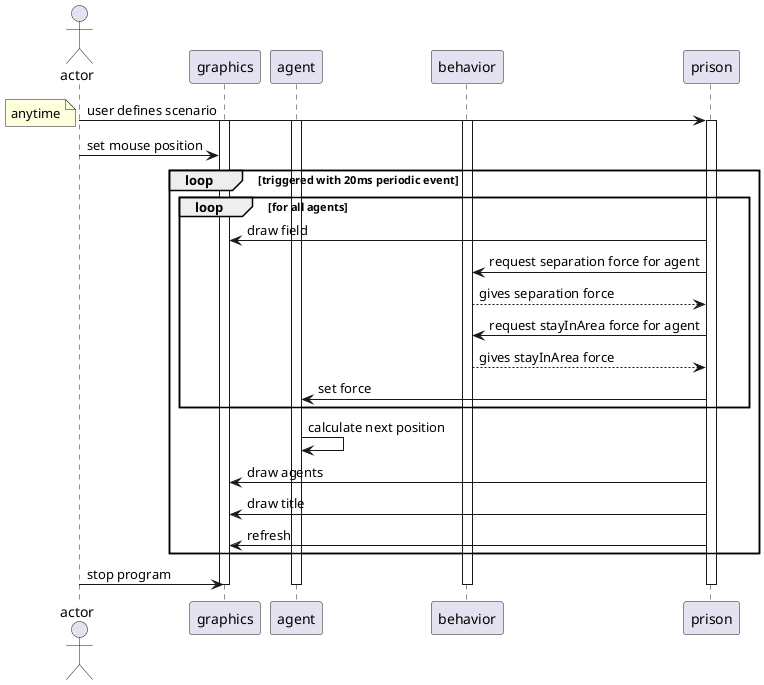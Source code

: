 @startuml
actor actor as user
participant graphics as view
participant agent as agent
participant behavior as steeringBehavior
participant prison as pr

user -> pr: user defines scenario
activate pr
activate view
activate agent
activate steeringBehavior
note left: anytime
user -> view:  set mouse position
loop triggered with 20ms periodic event
    loop for all agents
        pr -> view : draw field
        pr -> steeringBehavior: request separation force for agent
        steeringBehavior --> pr: gives separation force
        pr -> steeringBehavior: request stayInArea force for agent
        steeringBehavior --> pr: gives stayInArea force
        pr -> agent: set force
    end    
    agent -> agent: calculate next position    
    pr -> view: draw agents
    pr -> view: draw title
    pr -> view: refresh
end
user -> view: stop program
deactivate pr
deactivate view
deactivate agent
deactivate steeringBehavior
@enduml